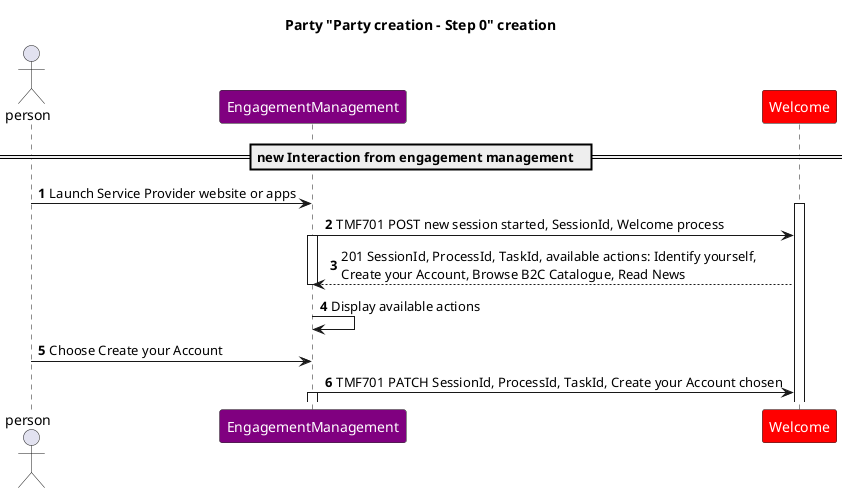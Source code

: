 @startuml
skinparam ParticipantFontColor automatic
Title: Party "Party creation - Step 0" creation
autonumber
actor person
participant EngagementManagement #Purple
participant Welcome #Red

== new Interaction from engagement management   ==
person -> EngagementManagement: Launch Service Provider website or apps
activate Welcome

EngagementManagement -> Welcome: TMF701 POST new session started, SessionId, Welcome process
activate EngagementManagement
Welcome --> EngagementManagement: 201 SessionId, ProcessId, TaskId, available actions: Identify yourself, \nCreate your Account, Browse B2C Catalogue, Read News
deactivate EngagementManagement

EngagementManagement -> EngagementManagement: Display available actions
person -> EngagementManagement: Choose Create your Account
EngagementManagement ->Welcome: TMF701 PATCH SessionId, ProcessId, TaskId, Create your Account chosen
activate EngagementManagement
@enduml
